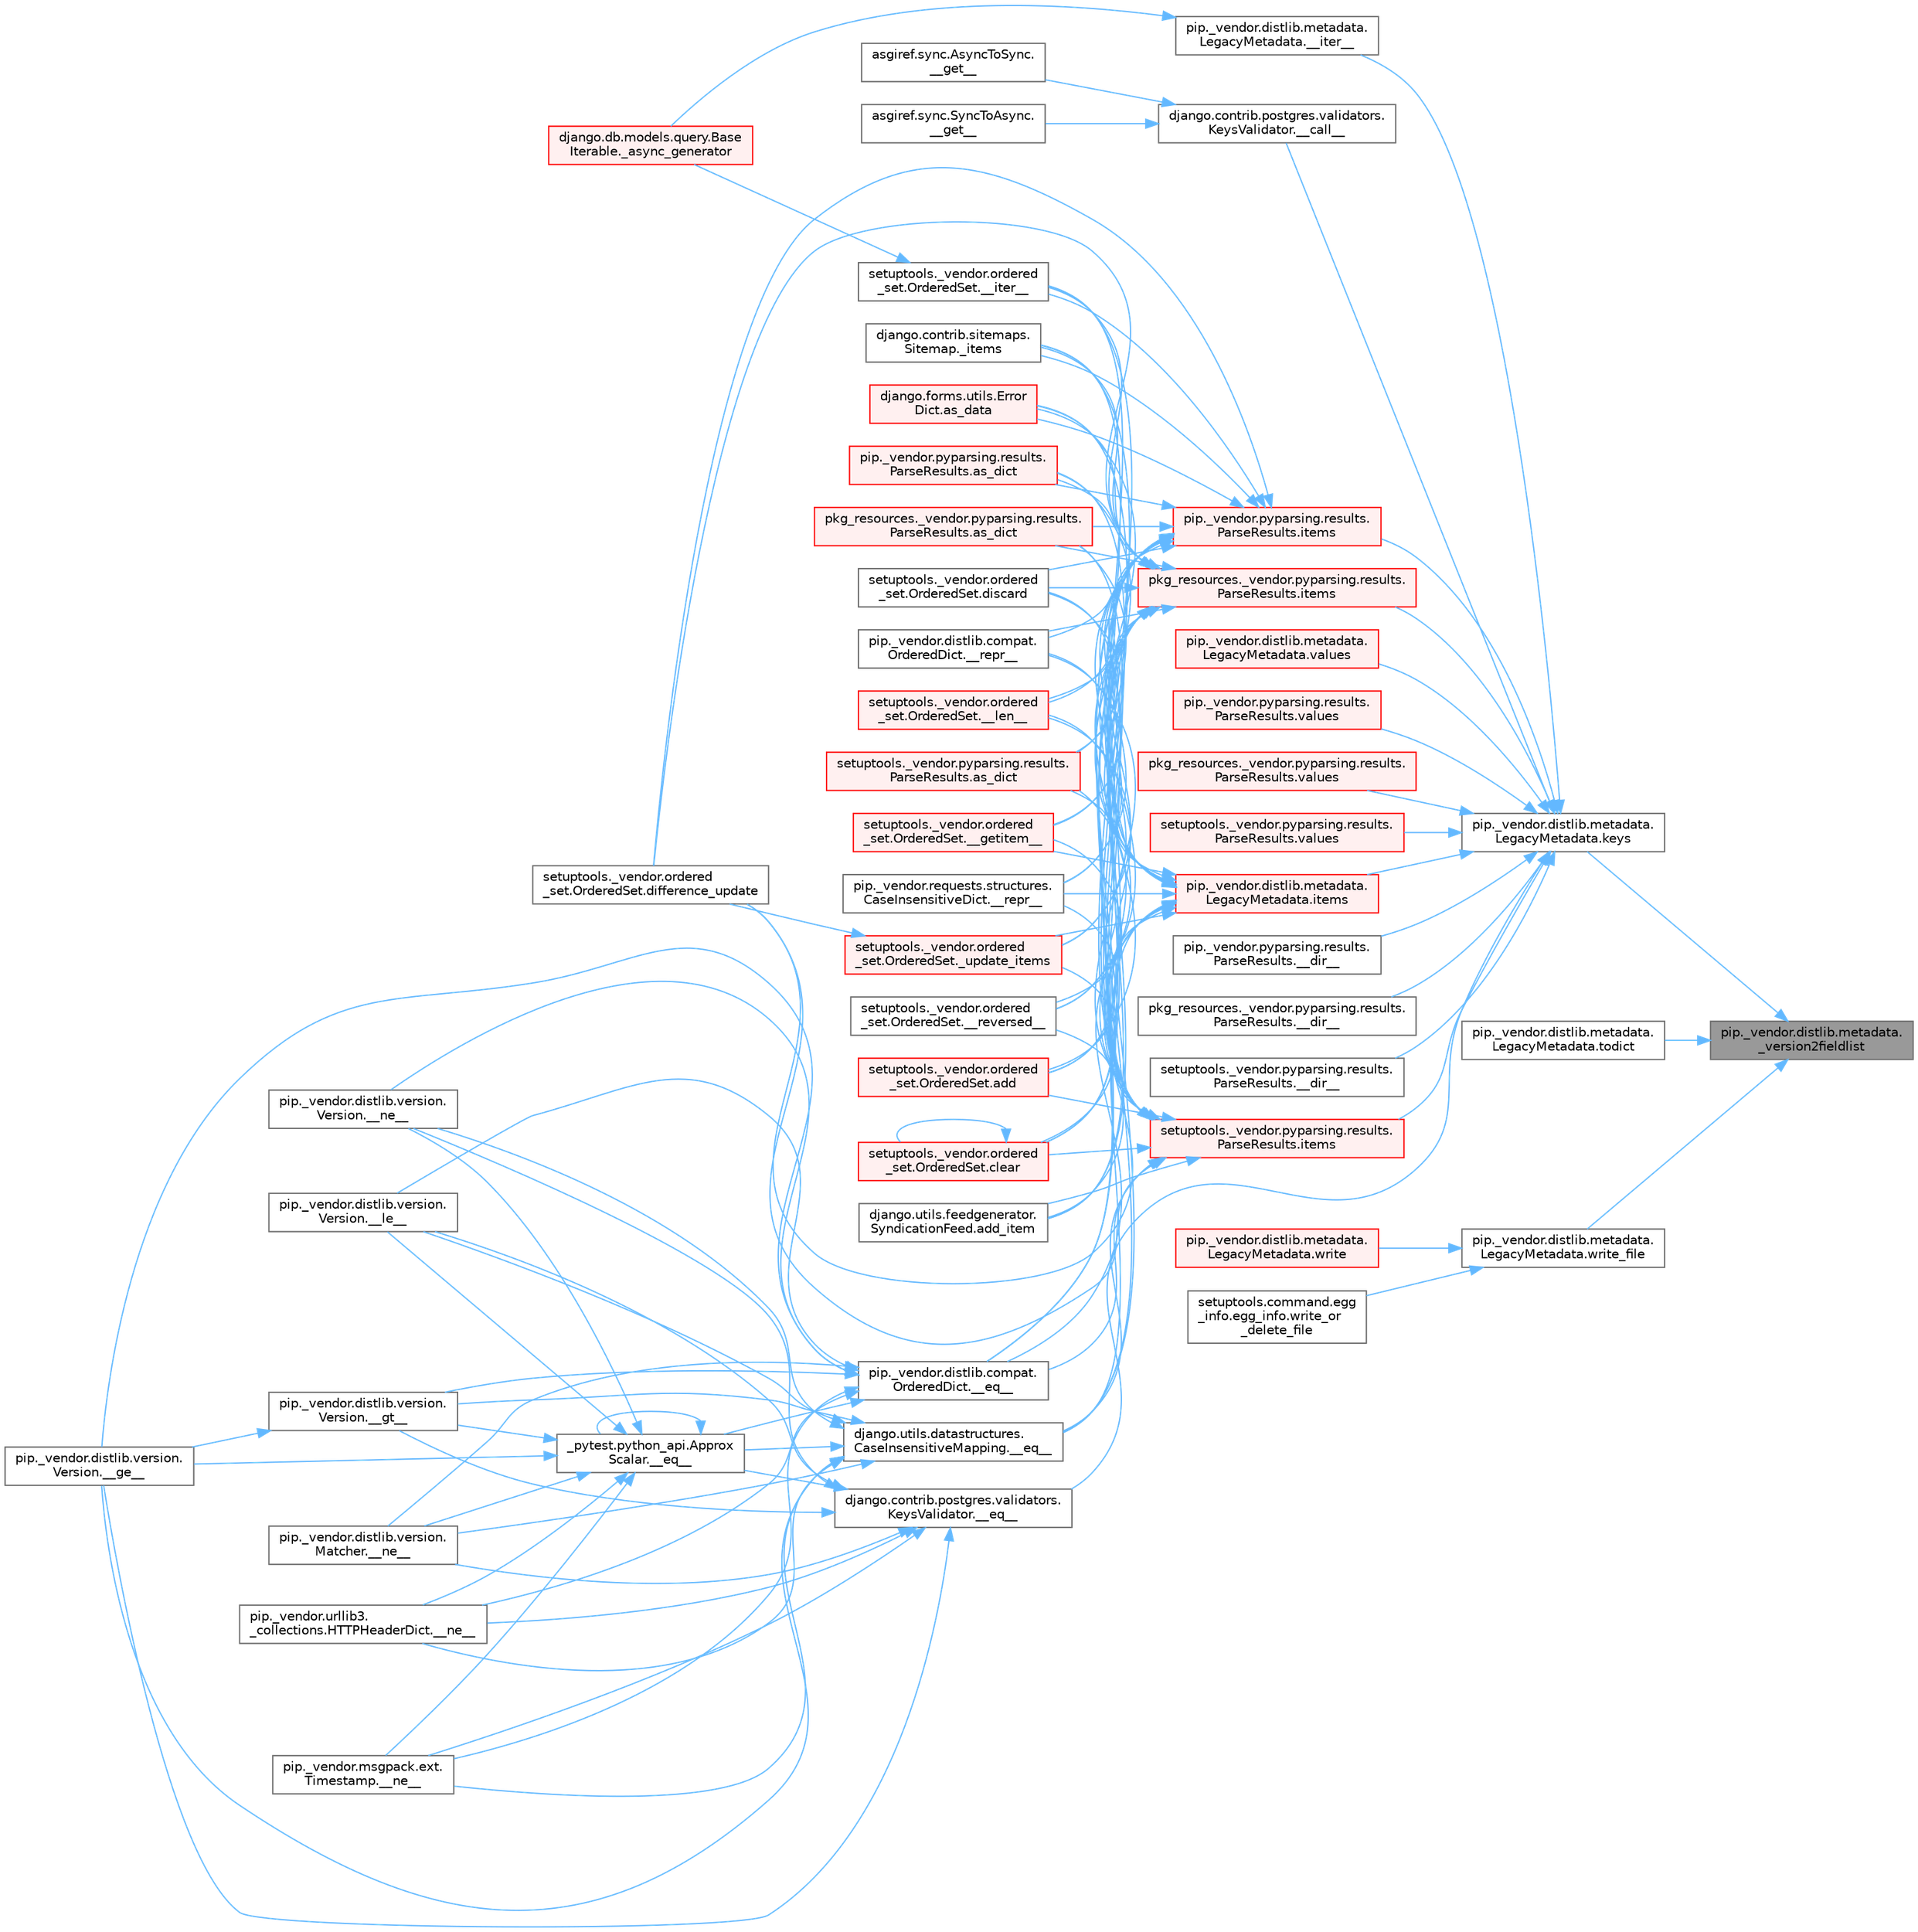 digraph "pip._vendor.distlib.metadata._version2fieldlist"
{
 // LATEX_PDF_SIZE
  bgcolor="transparent";
  edge [fontname=Helvetica,fontsize=10,labelfontname=Helvetica,labelfontsize=10];
  node [fontname=Helvetica,fontsize=10,shape=box,height=0.2,width=0.4];
  rankdir="RL";
  Node1 [id="Node000001",label="pip._vendor.distlib.metadata.\l_version2fieldlist",height=0.2,width=0.4,color="gray40", fillcolor="grey60", style="filled", fontcolor="black",tooltip=" "];
  Node1 -> Node2 [id="edge1_Node000001_Node000002",dir="back",color="steelblue1",style="solid",tooltip=" "];
  Node2 [id="Node000002",label="pip._vendor.distlib.metadata.\lLegacyMetadata.keys",height=0.2,width=0.4,color="grey40", fillcolor="white", style="filled",URL="$classpip_1_1__vendor_1_1distlib_1_1metadata_1_1_legacy_metadata.html#a727d18f42cb38f36ec39292b55b981d1",tooltip=" "];
  Node2 -> Node3 [id="edge2_Node000002_Node000003",dir="back",color="steelblue1",style="solid",tooltip=" "];
  Node3 [id="Node000003",label="django.contrib.postgres.validators.\lKeysValidator.__call__",height=0.2,width=0.4,color="grey40", fillcolor="white", style="filled",URL="$classdjango_1_1contrib_1_1postgres_1_1validators_1_1_keys_validator.html#aa12ba221664bb002f5c6460ff524de8c",tooltip=" "];
  Node3 -> Node4 [id="edge3_Node000003_Node000004",dir="back",color="steelblue1",style="solid",tooltip=" "];
  Node4 [id="Node000004",label="asgiref.sync.AsyncToSync.\l__get__",height=0.2,width=0.4,color="grey40", fillcolor="white", style="filled",URL="$classasgiref_1_1sync_1_1_async_to_sync.html#a23e9ef7a73da98dad9e3f4e65846969b",tooltip=" "];
  Node3 -> Node5 [id="edge4_Node000003_Node000005",dir="back",color="steelblue1",style="solid",tooltip=" "];
  Node5 [id="Node000005",label="asgiref.sync.SyncToAsync.\l__get__",height=0.2,width=0.4,color="grey40", fillcolor="white", style="filled",URL="$classasgiref_1_1sync_1_1_sync_to_async.html#aebdfbe3f01079a529fd2f39810597381",tooltip=" "];
  Node2 -> Node6 [id="edge5_Node000002_Node000006",dir="back",color="steelblue1",style="solid",tooltip=" "];
  Node6 [id="Node000006",label="pip._vendor.pyparsing.results.\lParseResults.__dir__",height=0.2,width=0.4,color="grey40", fillcolor="white", style="filled",URL="$classpip_1_1__vendor_1_1pyparsing_1_1results_1_1_parse_results.html#aa70b1f3a824c53938d33e31b1bca0476",tooltip=" "];
  Node2 -> Node7 [id="edge6_Node000002_Node000007",dir="back",color="steelblue1",style="solid",tooltip=" "];
  Node7 [id="Node000007",label="pkg_resources._vendor.pyparsing.results.\lParseResults.__dir__",height=0.2,width=0.4,color="grey40", fillcolor="white", style="filled",URL="$classpkg__resources_1_1__vendor_1_1pyparsing_1_1results_1_1_parse_results.html#aff883d81f699e15371adad7b439f85fa",tooltip=" "];
  Node2 -> Node8 [id="edge7_Node000002_Node000008",dir="back",color="steelblue1",style="solid",tooltip=" "];
  Node8 [id="Node000008",label="setuptools._vendor.pyparsing.results.\lParseResults.__dir__",height=0.2,width=0.4,color="grey40", fillcolor="white", style="filled",URL="$classsetuptools_1_1__vendor_1_1pyparsing_1_1results_1_1_parse_results.html#a20b8b067fb771fbb5fe204c87197939a",tooltip=" "];
  Node2 -> Node9 [id="edge8_Node000002_Node000009",dir="back",color="steelblue1",style="solid",tooltip=" "];
  Node9 [id="Node000009",label="django.contrib.postgres.validators.\lKeysValidator.__eq__",height=0.2,width=0.4,color="grey40", fillcolor="white", style="filled",URL="$classdjango_1_1contrib_1_1postgres_1_1validators_1_1_keys_validator.html#aaf048806faa7c623c95a6a23a1641c03",tooltip=" "];
  Node9 -> Node10 [id="edge9_Node000009_Node000010",dir="back",color="steelblue1",style="solid",tooltip=" "];
  Node10 [id="Node000010",label="_pytest.python_api.Approx\lScalar.__eq__",height=0.2,width=0.4,color="grey40", fillcolor="white", style="filled",URL="$class__pytest_1_1python__api_1_1_approx_scalar.html#af4601ee4ca7409927f88c83ebfc3d923",tooltip=" "];
  Node10 -> Node10 [id="edge10_Node000010_Node000010",dir="back",color="steelblue1",style="solid",tooltip=" "];
  Node10 -> Node11 [id="edge11_Node000010_Node000011",dir="back",color="steelblue1",style="solid",tooltip=" "];
  Node11 [id="Node000011",label="pip._vendor.distlib.version.\lVersion.__ge__",height=0.2,width=0.4,color="grey40", fillcolor="white", style="filled",URL="$classpip_1_1__vendor_1_1distlib_1_1version_1_1_version.html#aa6b7b889cebc687ddb5ed9040d01b1ec",tooltip=" "];
  Node10 -> Node12 [id="edge12_Node000010_Node000012",dir="back",color="steelblue1",style="solid",tooltip=" "];
  Node12 [id="Node000012",label="pip._vendor.distlib.version.\lVersion.__gt__",height=0.2,width=0.4,color="grey40", fillcolor="white", style="filled",URL="$classpip_1_1__vendor_1_1distlib_1_1version_1_1_version.html#a51cf0c8da1bb6829173ff6861b10cb5f",tooltip=" "];
  Node12 -> Node11 [id="edge13_Node000012_Node000011",dir="back",color="steelblue1",style="solid",tooltip=" "];
  Node10 -> Node13 [id="edge14_Node000010_Node000013",dir="back",color="steelblue1",style="solid",tooltip=" "];
  Node13 [id="Node000013",label="pip._vendor.distlib.version.\lVersion.__le__",height=0.2,width=0.4,color="grey40", fillcolor="white", style="filled",URL="$classpip_1_1__vendor_1_1distlib_1_1version_1_1_version.html#ae5e2c5d9b76377e286fcf92a382cbb8b",tooltip=" "];
  Node10 -> Node14 [id="edge15_Node000010_Node000014",dir="back",color="steelblue1",style="solid",tooltip=" "];
  Node14 [id="Node000014",label="pip._vendor.distlib.version.\lMatcher.__ne__",height=0.2,width=0.4,color="grey40", fillcolor="white", style="filled",URL="$classpip_1_1__vendor_1_1distlib_1_1version_1_1_matcher.html#a24f8f8a4686bff3018fee5d22f4e02f1",tooltip=" "];
  Node10 -> Node15 [id="edge16_Node000010_Node000015",dir="back",color="steelblue1",style="solid",tooltip=" "];
  Node15 [id="Node000015",label="pip._vendor.distlib.version.\lVersion.__ne__",height=0.2,width=0.4,color="grey40", fillcolor="white", style="filled",URL="$classpip_1_1__vendor_1_1distlib_1_1version_1_1_version.html#aea3cdf6db007318ab1a2e8d144e2a4a1",tooltip=" "];
  Node10 -> Node16 [id="edge17_Node000010_Node000016",dir="back",color="steelblue1",style="solid",tooltip=" "];
  Node16 [id="Node000016",label="pip._vendor.msgpack.ext.\lTimestamp.__ne__",height=0.2,width=0.4,color="grey40", fillcolor="white", style="filled",URL="$classpip_1_1__vendor_1_1msgpack_1_1ext_1_1_timestamp.html#ac38b8cada8075f7a1133b06bc99b2317",tooltip=" "];
  Node10 -> Node17 [id="edge18_Node000010_Node000017",dir="back",color="steelblue1",style="solid",tooltip=" "];
  Node17 [id="Node000017",label="pip._vendor.urllib3.\l_collections.HTTPHeaderDict.__ne__",height=0.2,width=0.4,color="grey40", fillcolor="white", style="filled",URL="$classpip_1_1__vendor_1_1urllib3_1_1__collections_1_1_h_t_t_p_header_dict.html#aa7766a9499d33160a1258e140e35a806",tooltip=" "];
  Node9 -> Node11 [id="edge19_Node000009_Node000011",dir="back",color="steelblue1",style="solid",tooltip=" "];
  Node9 -> Node12 [id="edge20_Node000009_Node000012",dir="back",color="steelblue1",style="solid",tooltip=" "];
  Node9 -> Node13 [id="edge21_Node000009_Node000013",dir="back",color="steelblue1",style="solid",tooltip=" "];
  Node9 -> Node14 [id="edge22_Node000009_Node000014",dir="back",color="steelblue1",style="solid",tooltip=" "];
  Node9 -> Node15 [id="edge23_Node000009_Node000015",dir="back",color="steelblue1",style="solid",tooltip=" "];
  Node9 -> Node16 [id="edge24_Node000009_Node000016",dir="back",color="steelblue1",style="solid",tooltip=" "];
  Node9 -> Node17 [id="edge25_Node000009_Node000017",dir="back",color="steelblue1",style="solid",tooltip=" "];
  Node2 -> Node18 [id="edge26_Node000002_Node000018",dir="back",color="steelblue1",style="solid",tooltip=" "];
  Node18 [id="Node000018",label="pip._vendor.distlib.metadata.\lLegacyMetadata.__iter__",height=0.2,width=0.4,color="grey40", fillcolor="white", style="filled",URL="$classpip_1_1__vendor_1_1distlib_1_1metadata_1_1_legacy_metadata.html#a2e053958e60b4667723c059be4ed86cc",tooltip=" "];
  Node18 -> Node19 [id="edge27_Node000018_Node000019",dir="back",color="steelblue1",style="solid",tooltip=" "];
  Node19 [id="Node000019",label="django.db.models.query.Base\lIterable._async_generator",height=0.2,width=0.4,color="red", fillcolor="#FFF0F0", style="filled",URL="$classdjango_1_1db_1_1models_1_1query_1_1_base_iterable.html#a3ecc2267976bc6628d1fe84d78355144",tooltip=" "];
  Node2 -> Node21 [id="edge28_Node000002_Node000021",dir="back",color="steelblue1",style="solid",tooltip=" "];
  Node21 [id="Node000021",label="pip._vendor.distlib.metadata.\lLegacyMetadata.items",height=0.2,width=0.4,color="red", fillcolor="#FFF0F0", style="filled",URL="$classpip_1_1__vendor_1_1distlib_1_1metadata_1_1_legacy_metadata.html#a6030de0ed3711666a377c01d930e678d",tooltip=" "];
  Node21 -> Node22 [id="edge29_Node000021_Node000022",dir="back",color="steelblue1",style="solid",tooltip=" "];
  Node22 [id="Node000022",label="django.utils.datastructures.\lCaseInsensitiveMapping.__eq__",height=0.2,width=0.4,color="grey40", fillcolor="white", style="filled",URL="$classdjango_1_1utils_1_1datastructures_1_1_case_insensitive_mapping.html#a69618a78471c9326ffcbf5af4c33bd1a",tooltip=" "];
  Node22 -> Node10 [id="edge30_Node000022_Node000010",dir="back",color="steelblue1",style="solid",tooltip=" "];
  Node22 -> Node11 [id="edge31_Node000022_Node000011",dir="back",color="steelblue1",style="solid",tooltip=" "];
  Node22 -> Node12 [id="edge32_Node000022_Node000012",dir="back",color="steelblue1",style="solid",tooltip=" "];
  Node22 -> Node13 [id="edge33_Node000022_Node000013",dir="back",color="steelblue1",style="solid",tooltip=" "];
  Node22 -> Node14 [id="edge34_Node000022_Node000014",dir="back",color="steelblue1",style="solid",tooltip=" "];
  Node22 -> Node15 [id="edge35_Node000022_Node000015",dir="back",color="steelblue1",style="solid",tooltip=" "];
  Node22 -> Node16 [id="edge36_Node000022_Node000016",dir="back",color="steelblue1",style="solid",tooltip=" "];
  Node22 -> Node17 [id="edge37_Node000022_Node000017",dir="back",color="steelblue1",style="solid",tooltip=" "];
  Node21 -> Node23 [id="edge38_Node000021_Node000023",dir="back",color="steelblue1",style="solid",tooltip=" "];
  Node23 [id="Node000023",label="pip._vendor.distlib.compat.\lOrderedDict.__eq__",height=0.2,width=0.4,color="grey40", fillcolor="white", style="filled",URL="$classpip_1_1__vendor_1_1distlib_1_1compat_1_1_ordered_dict.html#a83b4a14d5e269c91b2dcd15ac2fc83a8",tooltip=" "];
  Node23 -> Node10 [id="edge39_Node000023_Node000010",dir="back",color="steelblue1",style="solid",tooltip=" "];
  Node23 -> Node11 [id="edge40_Node000023_Node000011",dir="back",color="steelblue1",style="solid",tooltip=" "];
  Node23 -> Node12 [id="edge41_Node000023_Node000012",dir="back",color="steelblue1",style="solid",tooltip=" "];
  Node23 -> Node13 [id="edge42_Node000023_Node000013",dir="back",color="steelblue1",style="solid",tooltip=" "];
  Node23 -> Node14 [id="edge43_Node000023_Node000014",dir="back",color="steelblue1",style="solid",tooltip=" "];
  Node23 -> Node15 [id="edge44_Node000023_Node000015",dir="back",color="steelblue1",style="solid",tooltip=" "];
  Node23 -> Node16 [id="edge45_Node000023_Node000016",dir="back",color="steelblue1",style="solid",tooltip=" "];
  Node23 -> Node17 [id="edge46_Node000023_Node000017",dir="back",color="steelblue1",style="solid",tooltip=" "];
  Node21 -> Node24 [id="edge47_Node000021_Node000024",dir="back",color="steelblue1",style="solid",tooltip=" "];
  Node24 [id="Node000024",label="setuptools._vendor.ordered\l_set.OrderedSet.__getitem__",height=0.2,width=0.4,color="red", fillcolor="#FFF0F0", style="filled",URL="$classsetuptools_1_1__vendor_1_1ordered__set_1_1_ordered_set.html#aaa8657c0e85788ac2555cc46176b060c",tooltip=" "];
  Node21 -> Node3189 [id="edge48_Node000021_Node003189",dir="back",color="steelblue1",style="solid",tooltip=" "];
  Node3189 [id="Node003189",label="setuptools._vendor.ordered\l_set.OrderedSet.__iter__",height=0.2,width=0.4,color="grey40", fillcolor="white", style="filled",URL="$classsetuptools_1_1__vendor_1_1ordered__set_1_1_ordered_set.html#ac9b71477e101c03a68acd73186086224",tooltip=" "];
  Node3189 -> Node19 [id="edge49_Node003189_Node000019",dir="back",color="steelblue1",style="solid",tooltip=" "];
  Node21 -> Node3190 [id="edge50_Node000021_Node003190",dir="back",color="steelblue1",style="solid",tooltip=" "];
  Node3190 [id="Node003190",label="setuptools._vendor.ordered\l_set.OrderedSet.__len__",height=0.2,width=0.4,color="red", fillcolor="#FFF0F0", style="filled",URL="$classsetuptools_1_1__vendor_1_1ordered__set_1_1_ordered_set.html#a9d6fda655ebb14849210009e5a0d1a47",tooltip=" "];
  Node21 -> Node3191 [id="edge51_Node000021_Node003191",dir="back",color="steelblue1",style="solid",tooltip=" "];
  Node3191 [id="Node003191",label="pip._vendor.distlib.compat.\lOrderedDict.__repr__",height=0.2,width=0.4,color="grey40", fillcolor="white", style="filled",URL="$classpip_1_1__vendor_1_1distlib_1_1compat_1_1_ordered_dict.html#a1463a8b8a735bd16c8b7ec00dd5d0e25",tooltip=" "];
  Node21 -> Node3192 [id="edge52_Node000021_Node003192",dir="back",color="steelblue1",style="solid",tooltip=" "];
  Node3192 [id="Node003192",label="pip._vendor.requests.structures.\lCaseInsensitiveDict.__repr__",height=0.2,width=0.4,color="grey40", fillcolor="white", style="filled",URL="$classpip_1_1__vendor_1_1requests_1_1structures_1_1_case_insensitive_dict.html#a37843053389f2e664cefb1f2a4c245ce",tooltip=" "];
  Node21 -> Node3193 [id="edge53_Node000021_Node003193",dir="back",color="steelblue1",style="solid",tooltip=" "];
  Node3193 [id="Node003193",label="setuptools._vendor.ordered\l_set.OrderedSet.__reversed__",height=0.2,width=0.4,color="grey40", fillcolor="white", style="filled",URL="$classsetuptools_1_1__vendor_1_1ordered__set_1_1_ordered_set.html#af61396bb9685974be3cafceb2d82c031",tooltip=" "];
  Node21 -> Node3194 [id="edge54_Node000021_Node003194",dir="back",color="steelblue1",style="solid",tooltip=" "];
  Node3194 [id="Node003194",label="django.contrib.sitemaps.\lSitemap._items",height=0.2,width=0.4,color="grey40", fillcolor="white", style="filled",URL="$classdjango_1_1contrib_1_1sitemaps_1_1_sitemap.html#a6c810076b63a1094a82f4fd25a317fad",tooltip=" "];
  Node21 -> Node3195 [id="edge55_Node000021_Node003195",dir="back",color="steelblue1",style="solid",tooltip=" "];
  Node3195 [id="Node003195",label="setuptools._vendor.ordered\l_set.OrderedSet._update_items",height=0.2,width=0.4,color="red", fillcolor="#FFF0F0", style="filled",URL="$classsetuptools_1_1__vendor_1_1ordered__set_1_1_ordered_set.html#a5a04af00a2355e349ad0222b4f243e52",tooltip=" "];
  Node3195 -> Node3196 [id="edge56_Node003195_Node003196",dir="back",color="steelblue1",style="solid",tooltip=" "];
  Node3196 [id="Node003196",label="setuptools._vendor.ordered\l_set.OrderedSet.difference_update",height=0.2,width=0.4,color="grey40", fillcolor="white", style="filled",URL="$classsetuptools_1_1__vendor_1_1ordered__set_1_1_ordered_set.html#ab64def0f455bd9cc544831b4a778e64a",tooltip=" "];
  Node21 -> Node3199 [id="edge57_Node000021_Node003199",dir="back",color="steelblue1",style="solid",tooltip=" "];
  Node3199 [id="Node003199",label="setuptools._vendor.ordered\l_set.OrderedSet.add",height=0.2,width=0.4,color="red", fillcolor="#FFF0F0", style="filled",URL="$classsetuptools_1_1__vendor_1_1ordered__set_1_1_ordered_set.html#a89b420a1836292f0417c8c86fa2bfe55",tooltip=" "];
  Node21 -> Node3200 [id="edge58_Node000021_Node003200",dir="back",color="steelblue1",style="solid",tooltip=" "];
  Node3200 [id="Node003200",label="django.utils.feedgenerator.\lSyndicationFeed.add_item",height=0.2,width=0.4,color="grey40", fillcolor="white", style="filled",URL="$classdjango_1_1utils_1_1feedgenerator_1_1_syndication_feed.html#aaf2a5b91249b5752311493594b6dfbed",tooltip=" "];
  Node21 -> Node3201 [id="edge59_Node000021_Node003201",dir="back",color="steelblue1",style="solid",tooltip=" "];
  Node3201 [id="Node003201",label="django.forms.utils.Error\lDict.as_data",height=0.2,width=0.4,color="red", fillcolor="#FFF0F0", style="filled",URL="$classdjango_1_1forms_1_1utils_1_1_error_dict.html#a95761ac05a7d995e649a90afa49c30e2",tooltip=" "];
  Node21 -> Node3204 [id="edge60_Node000021_Node003204",dir="back",color="steelblue1",style="solid",tooltip=" "];
  Node3204 [id="Node003204",label="pip._vendor.pyparsing.results.\lParseResults.as_dict",height=0.2,width=0.4,color="red", fillcolor="#FFF0F0", style="filled",URL="$classpip_1_1__vendor_1_1pyparsing_1_1results_1_1_parse_results.html#a8eacba06a635cbb7fc817457d025efe0",tooltip=" "];
  Node21 -> Node3207 [id="edge61_Node000021_Node003207",dir="back",color="steelblue1",style="solid",tooltip=" "];
  Node3207 [id="Node003207",label="pkg_resources._vendor.pyparsing.results.\lParseResults.as_dict",height=0.2,width=0.4,color="red", fillcolor="#FFF0F0", style="filled",URL="$classpkg__resources_1_1__vendor_1_1pyparsing_1_1results_1_1_parse_results.html#a8edb3571b6331a46b00f60753e3ee783",tooltip=" "];
  Node21 -> Node3208 [id="edge62_Node000021_Node003208",dir="back",color="steelblue1",style="solid",tooltip=" "];
  Node3208 [id="Node003208",label="setuptools._vendor.pyparsing.results.\lParseResults.as_dict",height=0.2,width=0.4,color="red", fillcolor="#FFF0F0", style="filled",URL="$classsetuptools_1_1__vendor_1_1pyparsing_1_1results_1_1_parse_results.html#ab5971defc22d3c1b64ec66e6fdca2f9f",tooltip=" "];
  Node21 -> Node3209 [id="edge63_Node000021_Node003209",dir="back",color="steelblue1",style="solid",tooltip=" "];
  Node3209 [id="Node003209",label="setuptools._vendor.ordered\l_set.OrderedSet.clear",height=0.2,width=0.4,color="red", fillcolor="#FFF0F0", style="filled",URL="$classsetuptools_1_1__vendor_1_1ordered__set_1_1_ordered_set.html#a7bc043a3c66cd95ef9d8ba3959c148c5",tooltip=" "];
  Node3209 -> Node3209 [id="edge64_Node003209_Node003209",dir="back",color="steelblue1",style="solid",tooltip=" "];
  Node21 -> Node3196 [id="edge65_Node000021_Node003196",dir="back",color="steelblue1",style="solid",tooltip=" "];
  Node21 -> Node3210 [id="edge66_Node000021_Node003210",dir="back",color="steelblue1",style="solid",tooltip=" "];
  Node3210 [id="Node003210",label="setuptools._vendor.ordered\l_set.OrderedSet.discard",height=0.2,width=0.4,color="grey40", fillcolor="white", style="filled",URL="$classsetuptools_1_1__vendor_1_1ordered__set_1_1_ordered_set.html#a02aa2e01238bcf97f920d043b24b415d",tooltip=" "];
  Node2 -> Node3219 [id="edge67_Node000002_Node003219",dir="back",color="steelblue1",style="solid",tooltip=" "];
  Node3219 [id="Node003219",label="pip._vendor.pyparsing.results.\lParseResults.items",height=0.2,width=0.4,color="red", fillcolor="#FFF0F0", style="filled",URL="$classpip_1_1__vendor_1_1pyparsing_1_1results_1_1_parse_results.html#a9c7519fa02524192b529a128b208be2e",tooltip=" "];
  Node3219 -> Node22 [id="edge68_Node003219_Node000022",dir="back",color="steelblue1",style="solid",tooltip=" "];
  Node3219 -> Node23 [id="edge69_Node003219_Node000023",dir="back",color="steelblue1",style="solid",tooltip=" "];
  Node3219 -> Node24 [id="edge70_Node003219_Node000024",dir="back",color="steelblue1",style="solid",tooltip=" "];
  Node3219 -> Node3189 [id="edge71_Node003219_Node003189",dir="back",color="steelblue1",style="solid",tooltip=" "];
  Node3219 -> Node3190 [id="edge72_Node003219_Node003190",dir="back",color="steelblue1",style="solid",tooltip=" "];
  Node3219 -> Node3191 [id="edge73_Node003219_Node003191",dir="back",color="steelblue1",style="solid",tooltip=" "];
  Node3219 -> Node3192 [id="edge74_Node003219_Node003192",dir="back",color="steelblue1",style="solid",tooltip=" "];
  Node3219 -> Node3193 [id="edge75_Node003219_Node003193",dir="back",color="steelblue1",style="solid",tooltip=" "];
  Node3219 -> Node3194 [id="edge76_Node003219_Node003194",dir="back",color="steelblue1",style="solid",tooltip=" "];
  Node3219 -> Node3195 [id="edge77_Node003219_Node003195",dir="back",color="steelblue1",style="solid",tooltip=" "];
  Node3219 -> Node3199 [id="edge78_Node003219_Node003199",dir="back",color="steelblue1",style="solid",tooltip=" "];
  Node3219 -> Node3200 [id="edge79_Node003219_Node003200",dir="back",color="steelblue1",style="solid",tooltip=" "];
  Node3219 -> Node3201 [id="edge80_Node003219_Node003201",dir="back",color="steelblue1",style="solid",tooltip=" "];
  Node3219 -> Node3204 [id="edge81_Node003219_Node003204",dir="back",color="steelblue1",style="solid",tooltip=" "];
  Node3219 -> Node3207 [id="edge82_Node003219_Node003207",dir="back",color="steelblue1",style="solid",tooltip=" "];
  Node3219 -> Node3208 [id="edge83_Node003219_Node003208",dir="back",color="steelblue1",style="solid",tooltip=" "];
  Node3219 -> Node3209 [id="edge84_Node003219_Node003209",dir="back",color="steelblue1",style="solid",tooltip=" "];
  Node3219 -> Node3196 [id="edge85_Node003219_Node003196",dir="back",color="steelblue1",style="solid",tooltip=" "];
  Node3219 -> Node3210 [id="edge86_Node003219_Node003210",dir="back",color="steelblue1",style="solid",tooltip=" "];
  Node2 -> Node3222 [id="edge87_Node000002_Node003222",dir="back",color="steelblue1",style="solid",tooltip=" "];
  Node3222 [id="Node003222",label="pkg_resources._vendor.pyparsing.results.\lParseResults.items",height=0.2,width=0.4,color="red", fillcolor="#FFF0F0", style="filled",URL="$classpkg__resources_1_1__vendor_1_1pyparsing_1_1results_1_1_parse_results.html#a2b101cc8f2dfba49f44ad18bca57a38d",tooltip=" "];
  Node3222 -> Node22 [id="edge88_Node003222_Node000022",dir="back",color="steelblue1",style="solid",tooltip=" "];
  Node3222 -> Node23 [id="edge89_Node003222_Node000023",dir="back",color="steelblue1",style="solid",tooltip=" "];
  Node3222 -> Node24 [id="edge90_Node003222_Node000024",dir="back",color="steelblue1",style="solid",tooltip=" "];
  Node3222 -> Node3189 [id="edge91_Node003222_Node003189",dir="back",color="steelblue1",style="solid",tooltip=" "];
  Node3222 -> Node3190 [id="edge92_Node003222_Node003190",dir="back",color="steelblue1",style="solid",tooltip=" "];
  Node3222 -> Node3191 [id="edge93_Node003222_Node003191",dir="back",color="steelblue1",style="solid",tooltip=" "];
  Node3222 -> Node3192 [id="edge94_Node003222_Node003192",dir="back",color="steelblue1",style="solid",tooltip=" "];
  Node3222 -> Node3193 [id="edge95_Node003222_Node003193",dir="back",color="steelblue1",style="solid",tooltip=" "];
  Node3222 -> Node3194 [id="edge96_Node003222_Node003194",dir="back",color="steelblue1",style="solid",tooltip=" "];
  Node3222 -> Node3195 [id="edge97_Node003222_Node003195",dir="back",color="steelblue1",style="solid",tooltip=" "];
  Node3222 -> Node3199 [id="edge98_Node003222_Node003199",dir="back",color="steelblue1",style="solid",tooltip=" "];
  Node3222 -> Node3200 [id="edge99_Node003222_Node003200",dir="back",color="steelblue1",style="solid",tooltip=" "];
  Node3222 -> Node3201 [id="edge100_Node003222_Node003201",dir="back",color="steelblue1",style="solid",tooltip=" "];
  Node3222 -> Node3204 [id="edge101_Node003222_Node003204",dir="back",color="steelblue1",style="solid",tooltip=" "];
  Node3222 -> Node3207 [id="edge102_Node003222_Node003207",dir="back",color="steelblue1",style="solid",tooltip=" "];
  Node3222 -> Node3208 [id="edge103_Node003222_Node003208",dir="back",color="steelblue1",style="solid",tooltip=" "];
  Node3222 -> Node3209 [id="edge104_Node003222_Node003209",dir="back",color="steelblue1",style="solid",tooltip=" "];
  Node3222 -> Node3196 [id="edge105_Node003222_Node003196",dir="back",color="steelblue1",style="solid",tooltip=" "];
  Node3222 -> Node3210 [id="edge106_Node003222_Node003210",dir="back",color="steelblue1",style="solid",tooltip=" "];
  Node2 -> Node3225 [id="edge107_Node000002_Node003225",dir="back",color="steelblue1",style="solid",tooltip=" "];
  Node3225 [id="Node003225",label="setuptools._vendor.pyparsing.results.\lParseResults.items",height=0.2,width=0.4,color="red", fillcolor="#FFF0F0", style="filled",URL="$classsetuptools_1_1__vendor_1_1pyparsing_1_1results_1_1_parse_results.html#a30d259592837cf08320bf96e1ca3e77a",tooltip=" "];
  Node3225 -> Node22 [id="edge108_Node003225_Node000022",dir="back",color="steelblue1",style="solid",tooltip=" "];
  Node3225 -> Node23 [id="edge109_Node003225_Node000023",dir="back",color="steelblue1",style="solid",tooltip=" "];
  Node3225 -> Node24 [id="edge110_Node003225_Node000024",dir="back",color="steelblue1",style="solid",tooltip=" "];
  Node3225 -> Node3189 [id="edge111_Node003225_Node003189",dir="back",color="steelblue1",style="solid",tooltip=" "];
  Node3225 -> Node3190 [id="edge112_Node003225_Node003190",dir="back",color="steelblue1",style="solid",tooltip=" "];
  Node3225 -> Node3191 [id="edge113_Node003225_Node003191",dir="back",color="steelblue1",style="solid",tooltip=" "];
  Node3225 -> Node3192 [id="edge114_Node003225_Node003192",dir="back",color="steelblue1",style="solid",tooltip=" "];
  Node3225 -> Node3193 [id="edge115_Node003225_Node003193",dir="back",color="steelblue1",style="solid",tooltip=" "];
  Node3225 -> Node3194 [id="edge116_Node003225_Node003194",dir="back",color="steelblue1",style="solid",tooltip=" "];
  Node3225 -> Node3195 [id="edge117_Node003225_Node003195",dir="back",color="steelblue1",style="solid",tooltip=" "];
  Node3225 -> Node3199 [id="edge118_Node003225_Node003199",dir="back",color="steelblue1",style="solid",tooltip=" "];
  Node3225 -> Node3200 [id="edge119_Node003225_Node003200",dir="back",color="steelblue1",style="solid",tooltip=" "];
  Node3225 -> Node3201 [id="edge120_Node003225_Node003201",dir="back",color="steelblue1",style="solid",tooltip=" "];
  Node3225 -> Node3204 [id="edge121_Node003225_Node003204",dir="back",color="steelblue1",style="solid",tooltip=" "];
  Node3225 -> Node3207 [id="edge122_Node003225_Node003207",dir="back",color="steelblue1",style="solid",tooltip=" "];
  Node3225 -> Node3208 [id="edge123_Node003225_Node003208",dir="back",color="steelblue1",style="solid",tooltip=" "];
  Node3225 -> Node3209 [id="edge124_Node003225_Node003209",dir="back",color="steelblue1",style="solid",tooltip=" "];
  Node3225 -> Node3196 [id="edge125_Node003225_Node003196",dir="back",color="steelblue1",style="solid",tooltip=" "];
  Node3225 -> Node3210 [id="edge126_Node003225_Node003210",dir="back",color="steelblue1",style="solid",tooltip=" "];
  Node2 -> Node3228 [id="edge127_Node000002_Node003228",dir="back",color="steelblue1",style="solid",tooltip=" "];
  Node3228 [id="Node003228",label="pip._vendor.distlib.metadata.\lLegacyMetadata.values",height=0.2,width=0.4,color="red", fillcolor="#FFF0F0", style="filled",URL="$classpip_1_1__vendor_1_1distlib_1_1metadata_1_1_legacy_metadata.html#a6b3ac4adfb31494e468a4c02d47e8dd7",tooltip=" "];
  Node2 -> Node3229 [id="edge128_Node000002_Node003229",dir="back",color="steelblue1",style="solid",tooltip=" "];
  Node3229 [id="Node003229",label="pip._vendor.pyparsing.results.\lParseResults.values",height=0.2,width=0.4,color="red", fillcolor="#FFF0F0", style="filled",URL="$classpip_1_1__vendor_1_1pyparsing_1_1results_1_1_parse_results.html#ac18f70b899d1740db49618541d5df0a4",tooltip=" "];
  Node2 -> Node3231 [id="edge129_Node000002_Node003231",dir="back",color="steelblue1",style="solid",tooltip=" "];
  Node3231 [id="Node003231",label="pkg_resources._vendor.pyparsing.results.\lParseResults.values",height=0.2,width=0.4,color="red", fillcolor="#FFF0F0", style="filled",URL="$classpkg__resources_1_1__vendor_1_1pyparsing_1_1results_1_1_parse_results.html#ac466eb2951551ce4a3b48c7cc3b5cc1d",tooltip=" "];
  Node2 -> Node3233 [id="edge130_Node000002_Node003233",dir="back",color="steelblue1",style="solid",tooltip=" "];
  Node3233 [id="Node003233",label="setuptools._vendor.pyparsing.results.\lParseResults.values",height=0.2,width=0.4,color="red", fillcolor="#FFF0F0", style="filled",URL="$classsetuptools_1_1__vendor_1_1pyparsing_1_1results_1_1_parse_results.html#a3632fda7230ed3d9d2f09b483cc1b502",tooltip=" "];
  Node1 -> Node3235 [id="edge131_Node000001_Node003235",dir="back",color="steelblue1",style="solid",tooltip=" "];
  Node3235 [id="Node003235",label="pip._vendor.distlib.metadata.\lLegacyMetadata.todict",height=0.2,width=0.4,color="grey40", fillcolor="white", style="filled",URL="$classpip_1_1__vendor_1_1distlib_1_1metadata_1_1_legacy_metadata.html#a587212980b88636dda16915176f49366",tooltip=" "];
  Node1 -> Node1118 [id="edge132_Node000001_Node001118",dir="back",color="steelblue1",style="solid",tooltip=" "];
  Node1118 [id="Node001118",label="pip._vendor.distlib.metadata.\lLegacyMetadata.write_file",height=0.2,width=0.4,color="grey40", fillcolor="white", style="filled",URL="$classpip_1_1__vendor_1_1distlib_1_1metadata_1_1_legacy_metadata.html#a4b0b012bbb45bf51d369c39eeb3c734f",tooltip=" "];
  Node1118 -> Node638 [id="edge133_Node001118_Node000638",dir="back",color="steelblue1",style="solid",tooltip=" "];
  Node638 [id="Node000638",label="pip._vendor.distlib.metadata.\lLegacyMetadata.write",height=0.2,width=0.4,color="red", fillcolor="#FFF0F0", style="filled",URL="$classpip_1_1__vendor_1_1distlib_1_1metadata_1_1_legacy_metadata.html#af3423aeacce2739a48b38815d4ba89be",tooltip=" "];
  Node1118 -> Node643 [id="edge134_Node001118_Node000643",dir="back",color="steelblue1",style="solid",tooltip=" "];
  Node643 [id="Node000643",label="setuptools.command.egg\l_info.egg_info.write_or\l_delete_file",height=0.2,width=0.4,color="grey40", fillcolor="white", style="filled",URL="$classsetuptools_1_1command_1_1egg__info_1_1egg__info.html#ae5cfb9b14851eb2ed02f44ed99fce235",tooltip=" "];
}
